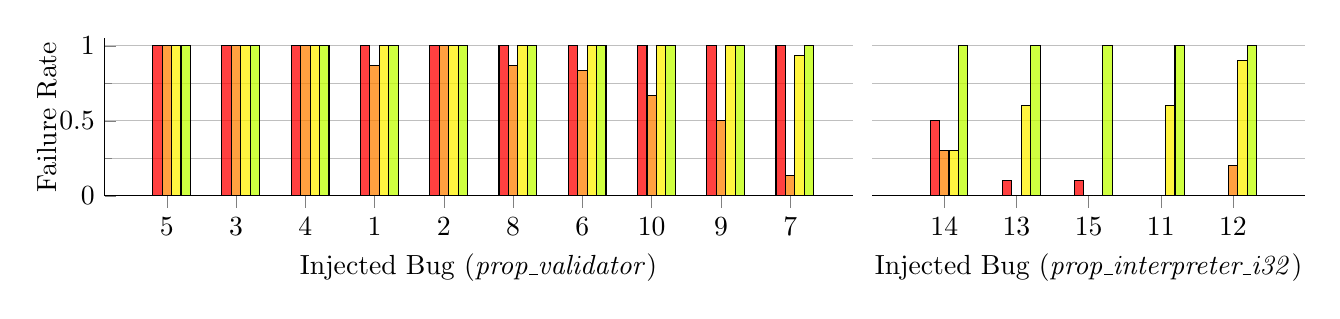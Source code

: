 \begin{tikzpicture}
  \pgfplotsset{
    scale only axis,
  }

  \begin{axis}[
      height=2cm,
      width=9.5cm,
      ybar=0cm,
      bar width=0.12cm,
      ylabel style={yshift=-2mm},
      enlarge x limits=0.1,
      axis y line*=left,
      axis x line*=bottom,
      xmin=1, xmax=10,
      ymin=0, ymax=1.05,
      xtick={1, 2, ..., 10},
      xlabel={Injected Bug (\emph{prop\_validator})},
      ytick={0.0, 0.5, 1.0},
      xticklabels={5, 3, 4, 1, 2, 8, 6, 10, 9, 7},
      minor y tick num=1,
      ylabel={Failure Rate},
      ymajorgrids={true},
      yminorgrids={true},
      legend style={
        legend columns=-1,
        draw=none,
        at={ (0.5,-0.2) },
        anchor=north
      },
      legend style={/tikz/every even column/.append style={column sep=0.2cm}}]
    ]
    % MTTF QuickCheck
    \addplot[fill=cyan, fill opacity=0.75] coordinates {
      (4  , 0)
      (5  , 0)
      (2  , 0)
      (3  , 0)
      (1  , 0)
      (7  , 0)
      (10 , 0)
      (6  , 0)
      (9  , 0)
      (8  , 0)
    };

    % MTTF Mutagen (all heuristics)
    \addplot[fill=red, fill opacity=0.75] coordinates {
      (4  , 1)
      (5  , 1)
      (2  , 1)
      (3  , 1)
      (1  , 1)
      (7  , 1)
      (10 , 1)
      (6  , 1)
      (9  , 1)
      (8  , 1)
    };

    % Mutagen (no FIFO)
    \addplot[fill=orange, fill opacity=0.75] coordinates {
      (4  , 0.867)
      (5  , 1          )
      (2  , 1          )
      (3  , 1          )
      (1  , 1          )
      (7  , 0.833)
      (10 , 0.133)
      (6  , 0.867)
      (9  , 0.5        )
      (8  , 0.667)
    };

    % Mutagen (no reset, 25 random mutations)
    \addplot[fill=yellow, fill opacity=0.75] coordinates {
      (4  , 1)
      (5  , 1)
      (2  , 1)
      (3  , 1)
      (1  , 1)
      (7  , 1)
      (10 , 0.933)
      (6  , 1)
      (9  , 1)
      (8  , 1)
    };

    % Mutagen (no inheritance)
    \addplot[fill=lime, fill opacity=0.75] coordinates {
      (4  , 1)
      (5  , 1)
      (2  , 1)
      (3  , 1)
      (1  , 1)
      (7  , 1)
      (10 , 1)
      (6  , 1)
      (9  , 1)
      (8  , 1)
    };

  \end{axis}

\end{tikzpicture}%
\begin{tikzpicture}
  \pgfplotsset{
    scale only axis,
  }

  \begin{axis}[
      height=2cm,
      width=5.5cm,
      ybar=0cm,
      bar width=0.12cm,
      ylabel style={yshift=-5mm},
      enlarge x limits=0.25,
      axis y line*=left,
      axis x line*=bottom,
      xmin=11, xmax=15,
      ymin=0, ymax=1.05,
      xtick={11, 12, ..., 15},
      y axis line style= { draw opacity=0 },
      ytick={0.0, 0.5, 1.0},
      minor y tick num=1,
      xlabel={Injected Bug (\emph{prop\_interpreter\_i32})},
      ytick style={draw=none},
      yticklabels={,,},
      xticklabels={14,13,15,11,12},
      ymajorgrids={true},
      yminorgrids={true},
      legend style={
        legend columns=-1,
        draw=none,
        at={ (0.5,-0.2) },
        anchor=north
      },
      legend style={/tikz/every even column/.append style={column sep=0.2cm}}]
    ]
    % MTTF QuickCheck
    \addplot[fill=cyan, fill opacity=0.75] coordinates {
      (14, 0)
      (15, 0)
      (12, 0)
      (11, 0)
      (13, 0)
    };

    % MTTF Mutagen (all heuristics)
    \addplot[fill=red, fill opacity=0.75] coordinates {
      (14, 0)
      (15, 0)
      (12, 0.1)
      (11, 0.5)
      (13, 0.1)
    };

    % Mutagen (no FIFO)
    \addplot[fill=orange, fill opacity=0.75] coordinates {
      (14, 0 )
      (15, 0.2)
      (12, 0 )
      (11, 0.3)
      (13, 0 )
    };

    % Mutagen (no reset, 25 random mutations)
    \addplot[fill=yellow, fill opacity=0.75] coordinates {
      (14, 0.6)
      (15, 0.9)
      (12, 0.6)
      (11, 0.3)
      (13, 0)
    };

    % Mutagen (no inheritance)
    \addplot[fill=lime, fill opacity=0.75] coordinates {
      (14, 1)
      (15, 1)
      (12, 1)
      (11, 1)
      (13, 1)
    };

  \end{axis}
\end{tikzpicture}
